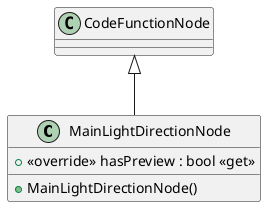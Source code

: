@startuml
class MainLightDirectionNode {
    + MainLightDirectionNode()
    + <<override>> hasPreview : bool <<get>>
}
CodeFunctionNode <|-- MainLightDirectionNode
@enduml
